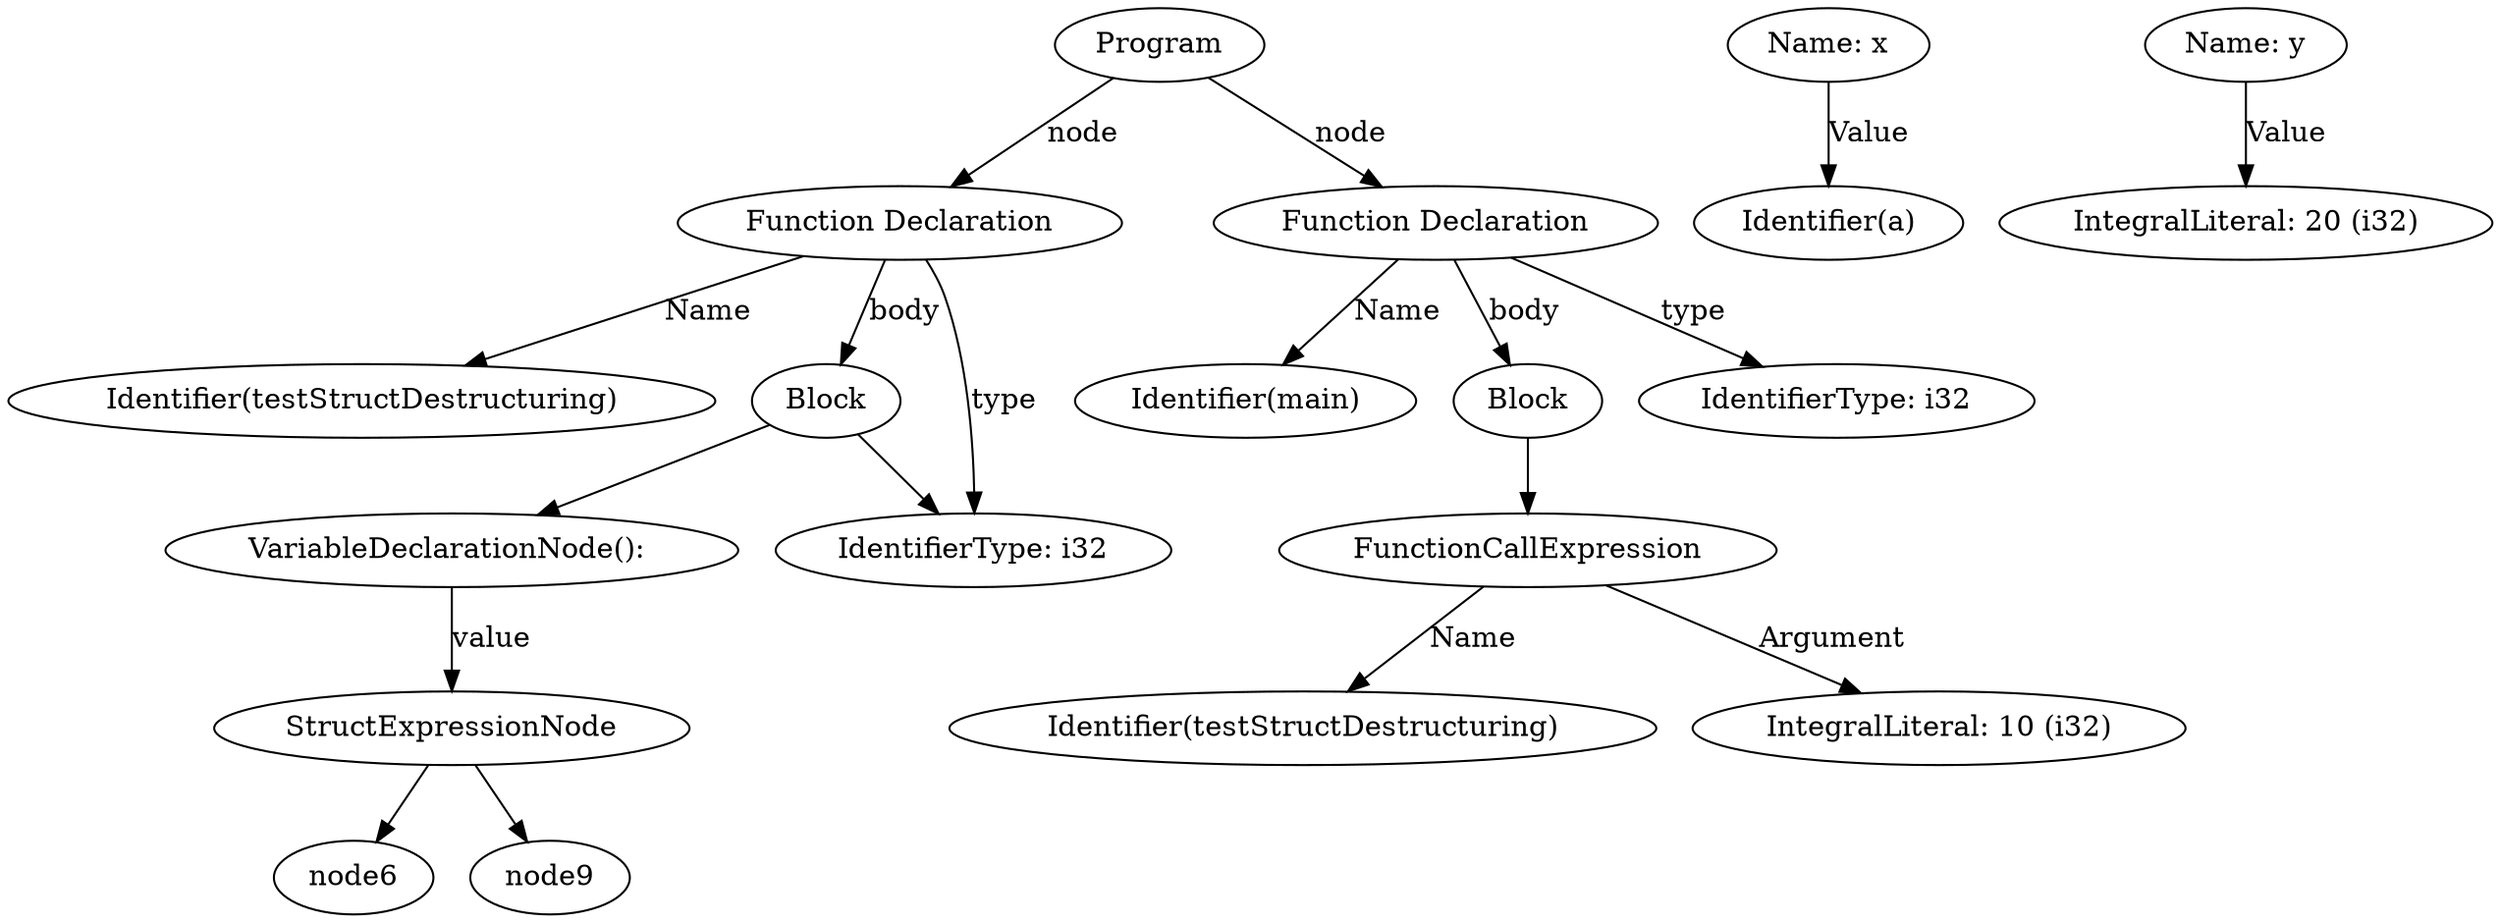 digraph AST {
  node0 [label="Program"];
  node1 [label="Function Declaration"];
  node2 [label="Identifier(testStructDestructuring)"];
  node1 -> node2 [label="Name"];
  node3 [label="Block"];
  node4 [label="VariableDeclarationNode(): "];
  node5 [label="StructExpressionNode"];
 node7 [label="Name: x"];
  node8 [label="Identifier(a)"];
  node7 -> node8 [label="Value"];
  node5 -> node6;
 node10 [label="Name: y"];
  node11 [label="IntegralLiteral: 20 (i32)"];
  node10 -> node11 [label="Value"];
  node5 -> node9;
  node4 -> node5 [label="value"];
  node3 -> node4;
  node3 -> node12;
  node1 -> node3 [label="body"];
  node12 [label="IdentifierType: i32"];  node1 -> node12 [label="type"];
  node0 -> node1 [label="node"];
  node13 [label="Function Declaration"];
  node14 [label="Identifier(main)"];
  node13 -> node14 [label="Name"];
  node15 [label="Block"];
  node16 [label="FunctionCallExpression"];
  node17 [label="Identifier(testStructDestructuring)"];
  node16 -> node17 [label="Name"];
  node18 [label="IntegralLiteral: 10 (i32)"];
  node16 -> node18 [label="Argument"];
  node15 -> node16;
  node13 -> node15 [label="body"];
  node19 [label="IdentifierType: i32"];  node13 -> node19 [label="type"];
  node0 -> node13 [label="node"];
}
